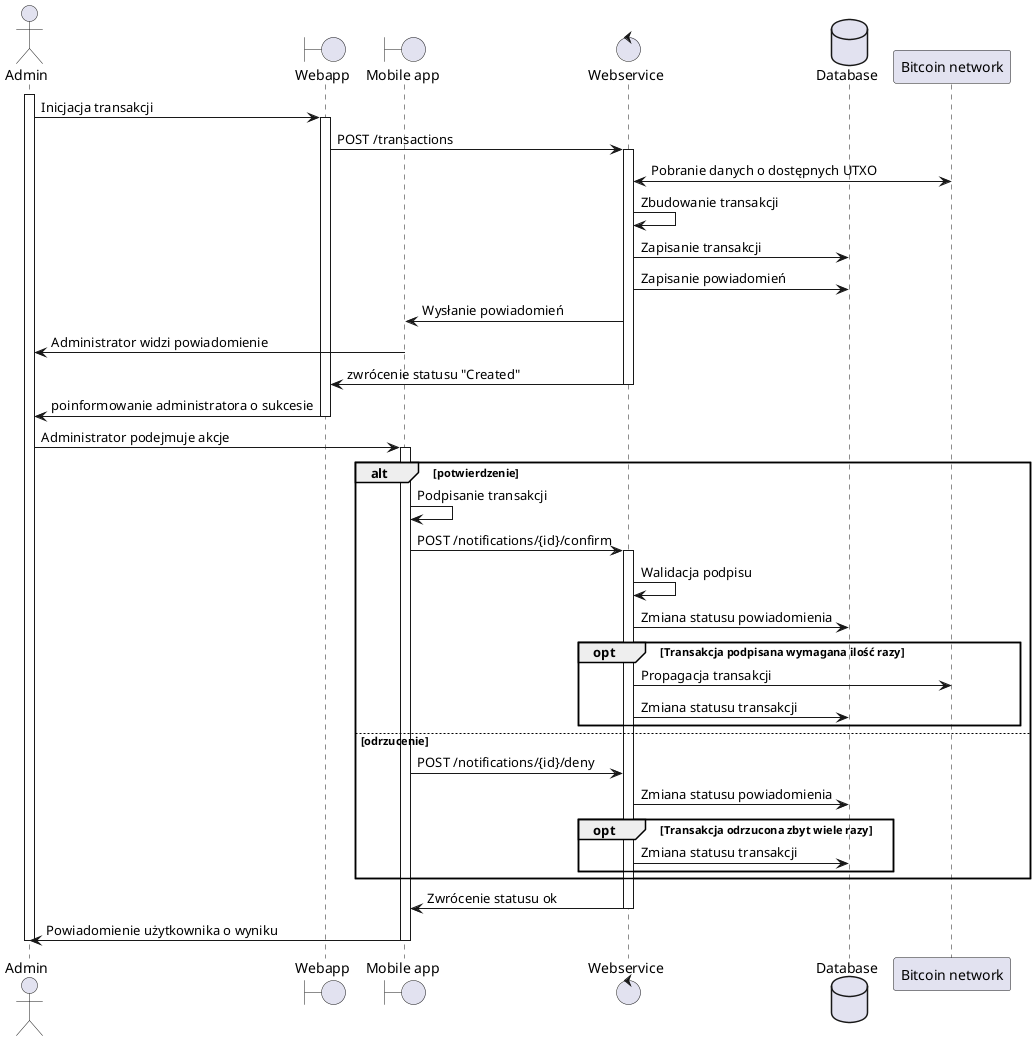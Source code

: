 @startuml
actor Admin
boundary Webapp
boundary "Mobile app" as mapp
control Webservice
database Database
participant "Bitcoin network" as btc

activate Admin
Admin -> Webapp : Inicjacja transakcji
activate Webapp
Webapp -> Webservice : POST /transactions
activate Webservice
Webservice <-> btc : Pobranie danych o dostępnych UTXO
Webservice -> Webservice : Zbudowanie transakcji
Webservice -> Database : Zapisanie transakcji
Webservice -> Database : Zapisanie powiadomień
Webservice -> mapp : Wysłanie powiadomień
mapp -> Admin : Administrator widzi powiadomienie
Webservice -> Webapp : zwrócenie statusu "Created"
deactivate Webservice
Webapp -> Admin : poinformowanie administratora o sukcesie
deactivate Webapp
Admin -> mapp : Administrator podejmuje akcje
activate mapp
alt potwierdzenie
    mapp -> mapp : Podpisanie transakcji
    mapp -> Webservice : POST /notifications/{id}/confirm
    activate Webservice
    Webservice -> Webservice : Walidacja podpisu
    Webservice -> Database : Zmiana statusu powiadomienia
    opt Transakcja podpisana wymagana ilość razy
        Webservice -> btc : Propagacja transakcji
        Webservice -> Database : Zmiana statusu transakcji
    end
else odrzucenie
    mapp -> Webservice : POST /notifications/{id}/deny
    Webservice -> Database : Zmiana statusu powiadomienia
    opt Transakcja odrzucona zbyt wiele razy
        Webservice -> Database : Zmiana statusu transakcji
    end
end
Webservice -> mapp : Zwrócenie statusu ok
deactivate Webservice
mapp -> Admin : Powiadomienie użytkownika o wyniku
deactivate mapp

deactivate Admin

@enduml
